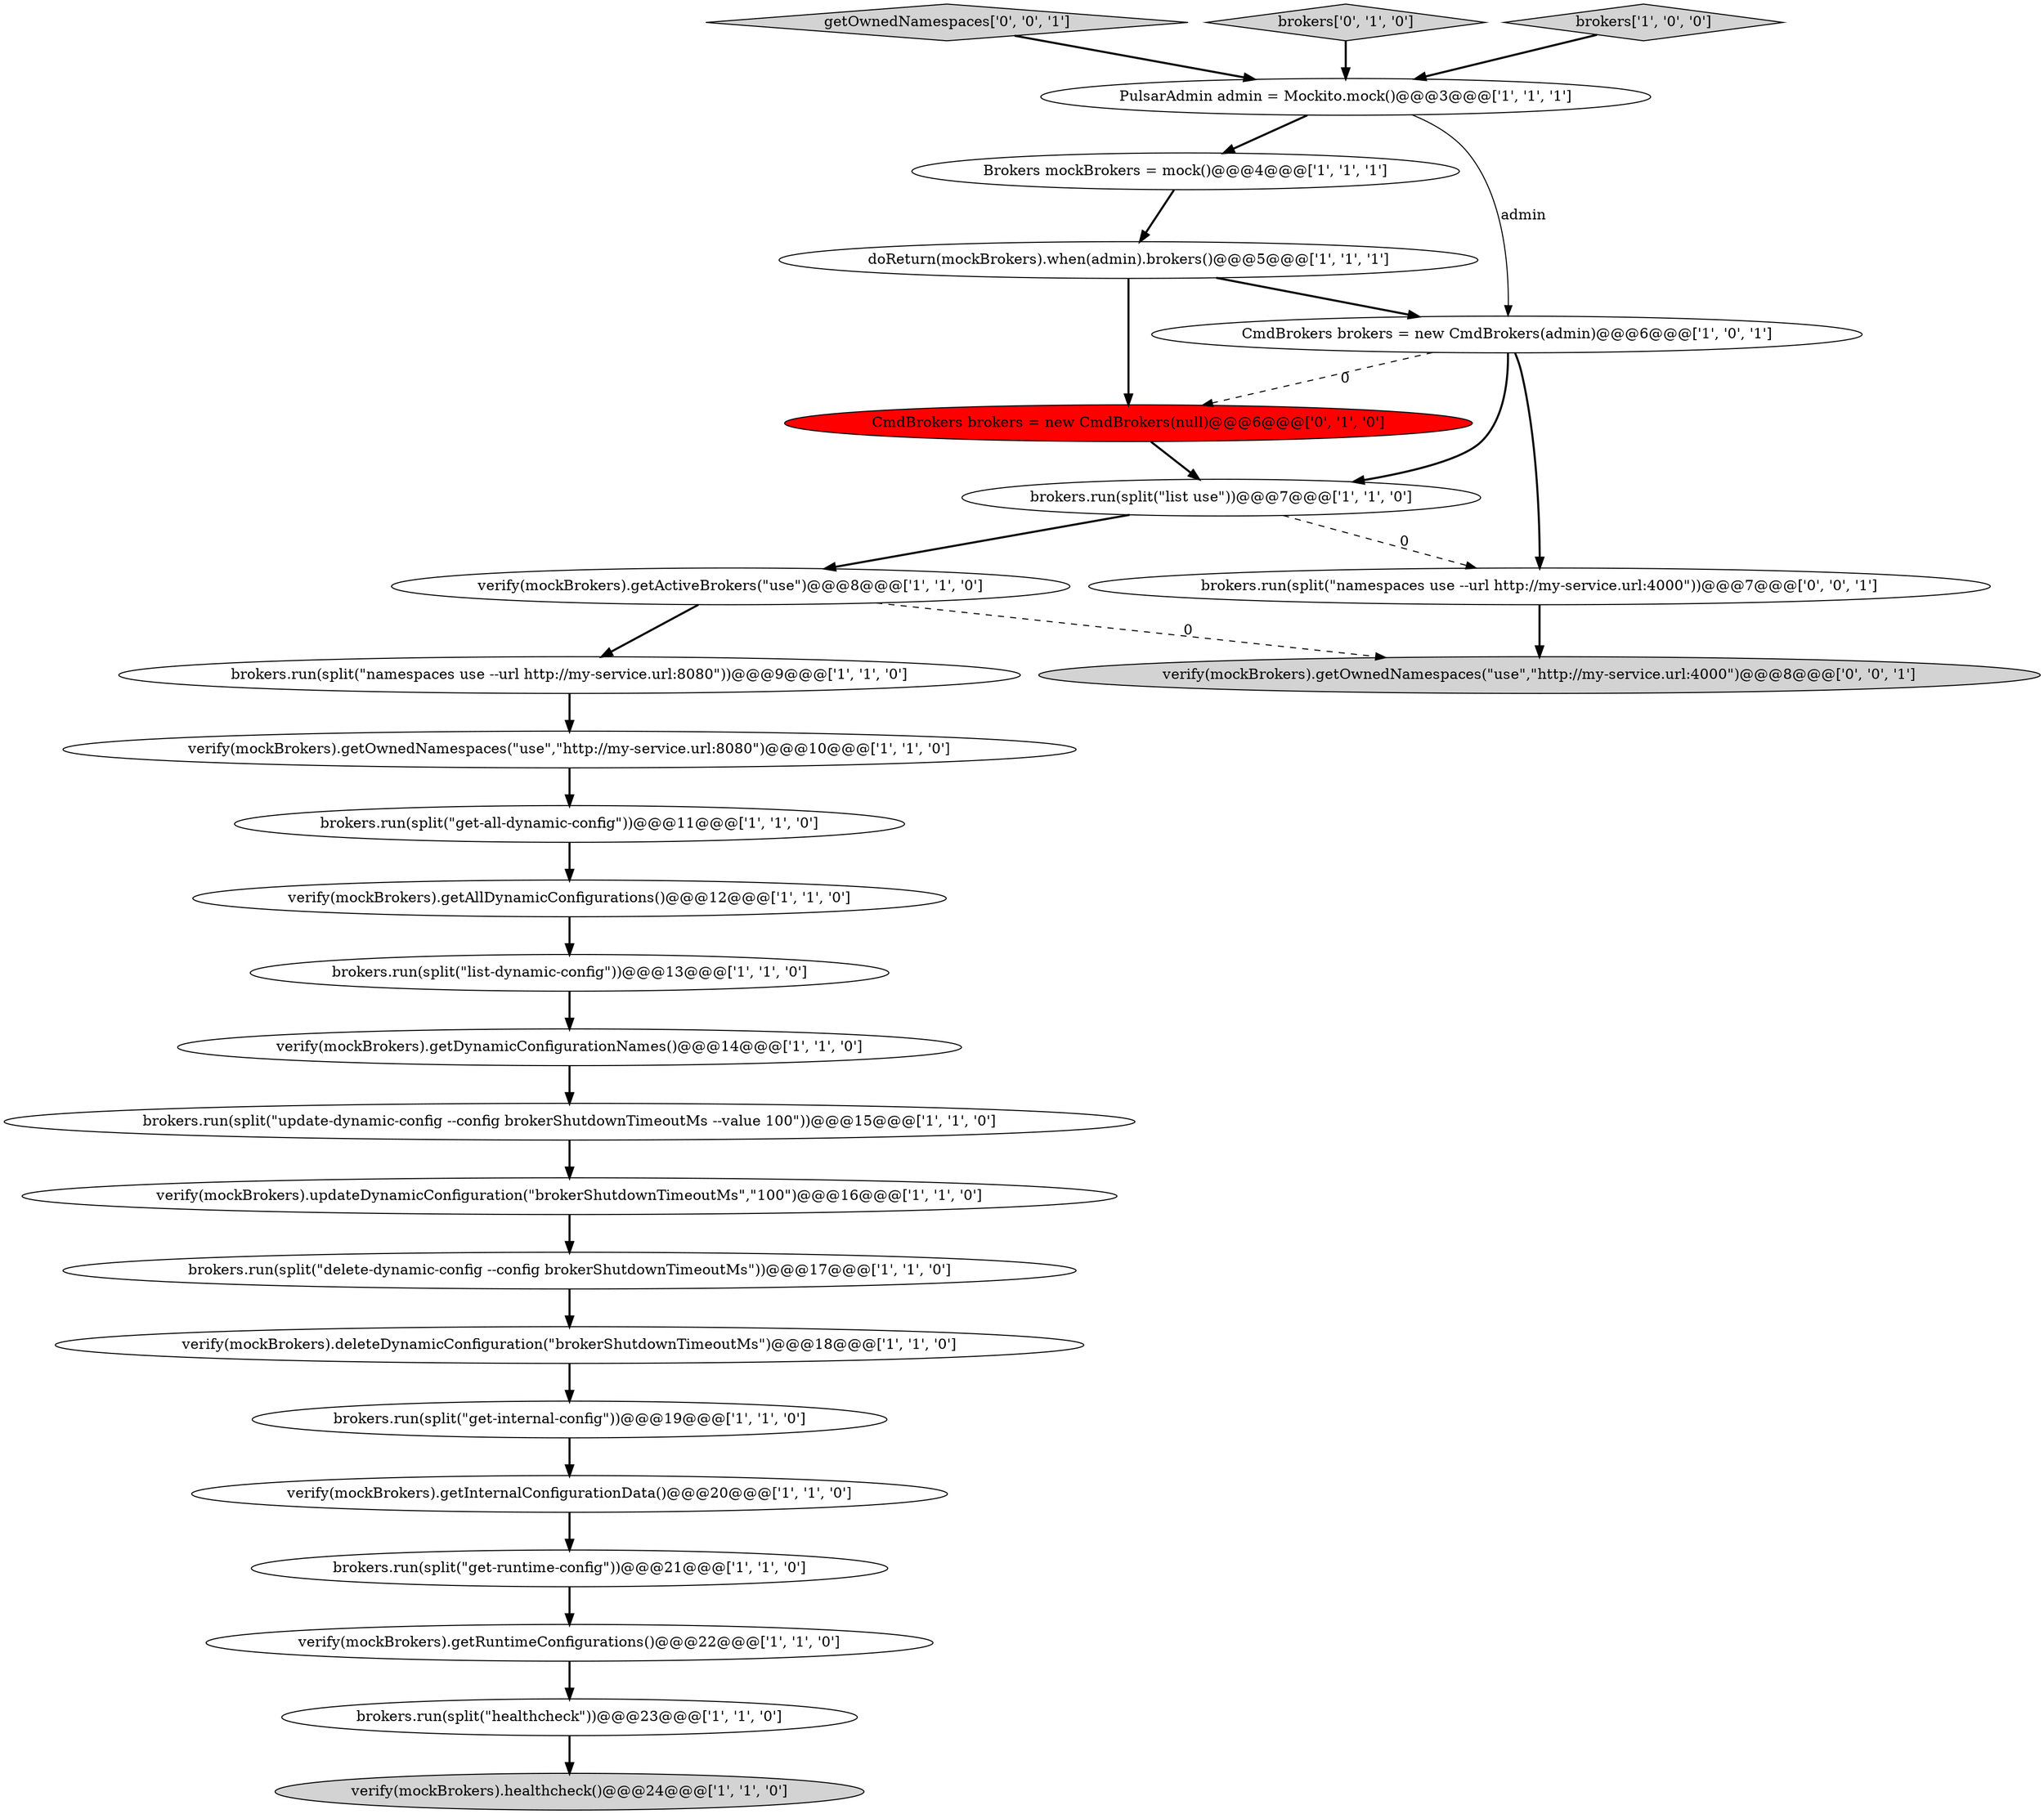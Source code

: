 digraph {
16 [style = filled, label = "Brokers mockBrokers = mock()@@@4@@@['1', '1', '1']", fillcolor = white, shape = ellipse image = "AAA0AAABBB1BBB"];
6 [style = filled, label = "brokers.run(split(\"update-dynamic-config --config brokerShutdownTimeoutMs --value 100\"))@@@15@@@['1', '1', '0']", fillcolor = white, shape = ellipse image = "AAA0AAABBB1BBB"];
5 [style = filled, label = "brokers.run(split(\"healthcheck\"))@@@23@@@['1', '1', '0']", fillcolor = white, shape = ellipse image = "AAA0AAABBB1BBB"];
2 [style = filled, label = "brokers.run(split(\"get-runtime-config\"))@@@21@@@['1', '1', '0']", fillcolor = white, shape = ellipse image = "AAA0AAABBB1BBB"];
3 [style = filled, label = "verify(mockBrokers).getRuntimeConfigurations()@@@22@@@['1', '1', '0']", fillcolor = white, shape = ellipse image = "AAA0AAABBB1BBB"];
20 [style = filled, label = "CmdBrokers brokers = new CmdBrokers(admin)@@@6@@@['1', '0', '1']", fillcolor = white, shape = ellipse image = "AAA0AAABBB1BBB"];
27 [style = filled, label = "getOwnedNamespaces['0', '0', '1']", fillcolor = lightgray, shape = diamond image = "AAA0AAABBB3BBB"];
1 [style = filled, label = "brokers.run(split(\"namespaces use --url http://my-service.url:8080\"))@@@9@@@['1', '1', '0']", fillcolor = white, shape = ellipse image = "AAA0AAABBB1BBB"];
11 [style = filled, label = "brokers.run(split(\"get-internal-config\"))@@@19@@@['1', '1', '0']", fillcolor = white, shape = ellipse image = "AAA0AAABBB1BBB"];
24 [style = filled, label = "brokers['0', '1', '0']", fillcolor = lightgray, shape = diamond image = "AAA0AAABBB2BBB"];
19 [style = filled, label = "verify(mockBrokers).getInternalConfigurationData()@@@20@@@['1', '1', '0']", fillcolor = white, shape = ellipse image = "AAA0AAABBB1BBB"];
25 [style = filled, label = "verify(mockBrokers).getOwnedNamespaces(\"use\",\"http://my-service.url:4000\")@@@8@@@['0', '0', '1']", fillcolor = lightgray, shape = ellipse image = "AAA0AAABBB3BBB"];
10 [style = filled, label = "verify(mockBrokers).getDynamicConfigurationNames()@@@14@@@['1', '1', '0']", fillcolor = white, shape = ellipse image = "AAA0AAABBB1BBB"];
8 [style = filled, label = "verify(mockBrokers).getActiveBrokers(\"use\")@@@8@@@['1', '1', '0']", fillcolor = white, shape = ellipse image = "AAA0AAABBB1BBB"];
12 [style = filled, label = "verify(mockBrokers).updateDynamicConfiguration(\"brokerShutdownTimeoutMs\",\"100\")@@@16@@@['1', '1', '0']", fillcolor = white, shape = ellipse image = "AAA0AAABBB1BBB"];
22 [style = filled, label = "verify(mockBrokers).deleteDynamicConfiguration(\"brokerShutdownTimeoutMs\")@@@18@@@['1', '1', '0']", fillcolor = white, shape = ellipse image = "AAA0AAABBB1BBB"];
15 [style = filled, label = "brokers.run(split(\"list use\"))@@@7@@@['1', '1', '0']", fillcolor = white, shape = ellipse image = "AAA0AAABBB1BBB"];
26 [style = filled, label = "brokers.run(split(\"namespaces use --url http://my-service.url:4000\"))@@@7@@@['0', '0', '1']", fillcolor = white, shape = ellipse image = "AAA0AAABBB3BBB"];
0 [style = filled, label = "brokers['1', '0', '0']", fillcolor = lightgray, shape = diamond image = "AAA0AAABBB1BBB"];
23 [style = filled, label = "CmdBrokers brokers = new CmdBrokers(null)@@@6@@@['0', '1', '0']", fillcolor = red, shape = ellipse image = "AAA1AAABBB2BBB"];
18 [style = filled, label = "brokers.run(split(\"get-all-dynamic-config\"))@@@11@@@['1', '1', '0']", fillcolor = white, shape = ellipse image = "AAA0AAABBB1BBB"];
14 [style = filled, label = "verify(mockBrokers).healthcheck()@@@24@@@['1', '1', '0']", fillcolor = lightgray, shape = ellipse image = "AAA0AAABBB1BBB"];
21 [style = filled, label = "PulsarAdmin admin = Mockito.mock()@@@3@@@['1', '1', '1']", fillcolor = white, shape = ellipse image = "AAA0AAABBB1BBB"];
7 [style = filled, label = "doReturn(mockBrokers).when(admin).brokers()@@@5@@@['1', '1', '1']", fillcolor = white, shape = ellipse image = "AAA0AAABBB1BBB"];
4 [style = filled, label = "verify(mockBrokers).getAllDynamicConfigurations()@@@12@@@['1', '1', '0']", fillcolor = white, shape = ellipse image = "AAA0AAABBB1BBB"];
17 [style = filled, label = "verify(mockBrokers).getOwnedNamespaces(\"use\",\"http://my-service.url:8080\")@@@10@@@['1', '1', '0']", fillcolor = white, shape = ellipse image = "AAA0AAABBB1BBB"];
13 [style = filled, label = "brokers.run(split(\"delete-dynamic-config --config brokerShutdownTimeoutMs\"))@@@17@@@['1', '1', '0']", fillcolor = white, shape = ellipse image = "AAA0AAABBB1BBB"];
9 [style = filled, label = "brokers.run(split(\"list-dynamic-config\"))@@@13@@@['1', '1', '0']", fillcolor = white, shape = ellipse image = "AAA0AAABBB1BBB"];
4->9 [style = bold, label=""];
20->26 [style = bold, label=""];
2->3 [style = bold, label=""];
26->25 [style = bold, label=""];
16->7 [style = bold, label=""];
23->15 [style = bold, label=""];
0->21 [style = bold, label=""];
19->2 [style = bold, label=""];
7->20 [style = bold, label=""];
9->10 [style = bold, label=""];
5->14 [style = bold, label=""];
11->19 [style = bold, label=""];
10->6 [style = bold, label=""];
1->17 [style = bold, label=""];
8->1 [style = bold, label=""];
12->13 [style = bold, label=""];
21->20 [style = solid, label="admin"];
3->5 [style = bold, label=""];
18->4 [style = bold, label=""];
24->21 [style = bold, label=""];
7->23 [style = bold, label=""];
20->23 [style = dashed, label="0"];
15->26 [style = dashed, label="0"];
21->16 [style = bold, label=""];
8->25 [style = dashed, label="0"];
13->22 [style = bold, label=""];
20->15 [style = bold, label=""];
27->21 [style = bold, label=""];
15->8 [style = bold, label=""];
22->11 [style = bold, label=""];
17->18 [style = bold, label=""];
6->12 [style = bold, label=""];
}
